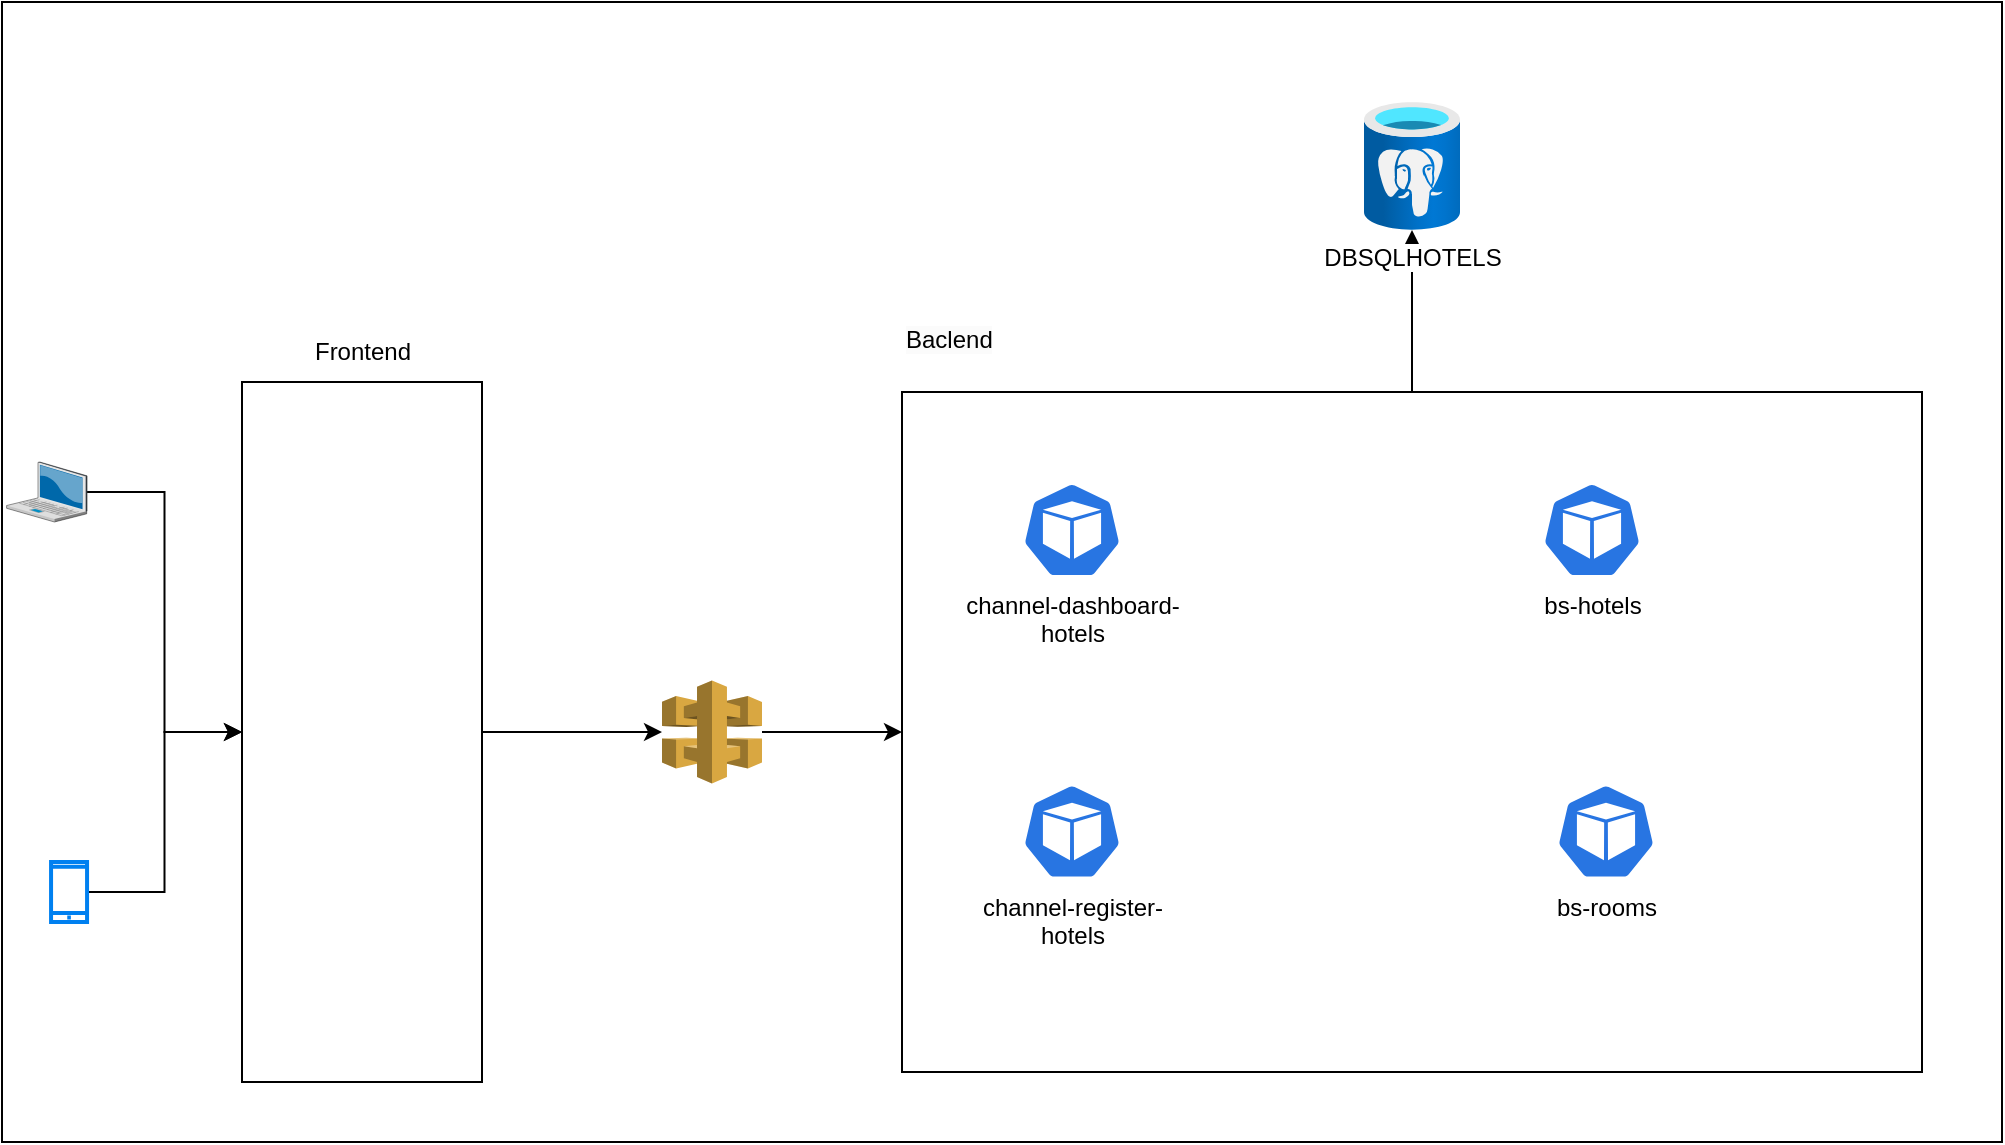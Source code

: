 <mxfile version="21.7.4" type="device">
  <diagram name="Página-1" id="bq7RzXswv1uJFJO5-sAn">
    <mxGraphModel dx="1434" dy="750" grid="1" gridSize="10" guides="1" tooltips="1" connect="1" arrows="1" fold="1" page="1" pageScale="1" pageWidth="827" pageHeight="1169" math="0" shadow="0">
      <root>
        <mxCell id="0" />
        <mxCell id="1" parent="0" />
        <mxCell id="X5GrDBOopuYj631vkxeP-22" value="" style="rounded=0;whiteSpace=wrap;html=1;" vertex="1" parent="1">
          <mxGeometry y="20" width="1000" height="570" as="geometry" />
        </mxCell>
        <mxCell id="X5GrDBOopuYj631vkxeP-19" style="edgeStyle=orthogonalEdgeStyle;rounded=0;orthogonalLoop=1;jettySize=auto;html=1;" edge="1" parent="1" source="X5GrDBOopuYj631vkxeP-13" target="X5GrDBOopuYj631vkxeP-18">
          <mxGeometry relative="1" as="geometry" />
        </mxCell>
        <mxCell id="X5GrDBOopuYj631vkxeP-13" value="" style="rounded=0;whiteSpace=wrap;html=1;" vertex="1" parent="1">
          <mxGeometry x="450" y="215" width="510" height="340" as="geometry" />
        </mxCell>
        <mxCell id="X5GrDBOopuYj631vkxeP-10" style="edgeStyle=orthogonalEdgeStyle;rounded=0;orthogonalLoop=1;jettySize=auto;html=1;entryX=0;entryY=0.5;entryDx=0;entryDy=0;" edge="1" parent="1" source="X5GrDBOopuYj631vkxeP-1" target="X5GrDBOopuYj631vkxeP-4">
          <mxGeometry relative="1" as="geometry">
            <mxPoint x="30" y="360.0" as="targetPoint" />
          </mxGeometry>
        </mxCell>
        <mxCell id="X5GrDBOopuYj631vkxeP-1" value="" style="verticalLabelPosition=bottom;sketch=0;aspect=fixed;html=1;verticalAlign=top;strokeColor=none;align=center;outlineConnect=0;shape=mxgraph.citrix.laptop_2;" vertex="1" parent="1">
          <mxGeometry x="2.3" y="250" width="40.23" height="30" as="geometry" />
        </mxCell>
        <mxCell id="X5GrDBOopuYj631vkxeP-8" style="edgeStyle=orthogonalEdgeStyle;rounded=0;orthogonalLoop=1;jettySize=auto;html=1;entryX=0;entryY=0.5;entryDx=0;entryDy=0;" edge="1" parent="1" source="X5GrDBOopuYj631vkxeP-3" target="X5GrDBOopuYj631vkxeP-4">
          <mxGeometry relative="1" as="geometry" />
        </mxCell>
        <mxCell id="X5GrDBOopuYj631vkxeP-3" value="" style="html=1;verticalLabelPosition=bottom;align=center;labelBackgroundColor=#ffffff;verticalAlign=top;strokeWidth=2;strokeColor=#0080F0;shadow=0;dashed=0;shape=mxgraph.ios7.icons.smartphone;" vertex="1" parent="1">
          <mxGeometry x="24.53" y="450" width="18" height="30" as="geometry" />
        </mxCell>
        <mxCell id="X5GrDBOopuYj631vkxeP-7" value="" style="group" vertex="1" connectable="0" parent="1">
          <mxGeometry x="120" y="180" width="120" height="380" as="geometry" />
        </mxCell>
        <mxCell id="X5GrDBOopuYj631vkxeP-4" value="&lt;p style=&quot;line-height: 120%;&quot;&gt;&lt;br&gt;&lt;/p&gt;" style="rounded=0;whiteSpace=wrap;html=1;align=left;" vertex="1" parent="X5GrDBOopuYj631vkxeP-7">
          <mxGeometry y="30" width="120" height="350" as="geometry" />
        </mxCell>
        <mxCell id="X5GrDBOopuYj631vkxeP-5" value="Frontend" style="text;html=1;align=center;verticalAlign=middle;resizable=0;points=[];autosize=1;strokeColor=none;fillColor=none;" vertex="1" parent="X5GrDBOopuYj631vkxeP-7">
          <mxGeometry x="25" width="70" height="30" as="geometry" />
        </mxCell>
        <mxCell id="X5GrDBOopuYj631vkxeP-6" value="" style="shape=image;verticalLabelPosition=bottom;labelBackgroundColor=default;verticalAlign=top;aspect=fixed;imageAspect=0;image=https://upload.wikimedia.org/wikipedia/commons/thumb/c/cf/Angular_full_color_logo.svg/250px-Angular_full_color_logo.svg.png;" vertex="1" parent="X5GrDBOopuYj631vkxeP-7">
          <mxGeometry x="22.5" y="168.75" width="72.5" height="72.5" as="geometry" />
        </mxCell>
        <mxCell id="X5GrDBOopuYj631vkxeP-14" style="edgeStyle=orthogonalEdgeStyle;rounded=0;orthogonalLoop=1;jettySize=auto;html=1;entryX=0;entryY=0.5;entryDx=0;entryDy=0;" edge="1" parent="1" source="X5GrDBOopuYj631vkxeP-11" target="X5GrDBOopuYj631vkxeP-13">
          <mxGeometry relative="1" as="geometry" />
        </mxCell>
        <mxCell id="X5GrDBOopuYj631vkxeP-11" value="" style="outlineConnect=0;dashed=0;verticalLabelPosition=bottom;verticalAlign=top;align=center;html=1;shape=mxgraph.aws3.api_gateway;fillColor=#D9A741;gradientColor=none;" vertex="1" parent="1">
          <mxGeometry x="330" y="359.25" width="50" height="51.5" as="geometry" />
        </mxCell>
        <mxCell id="X5GrDBOopuYj631vkxeP-12" style="edgeStyle=orthogonalEdgeStyle;rounded=0;orthogonalLoop=1;jettySize=auto;html=1;" edge="1" parent="1" source="X5GrDBOopuYj631vkxeP-4" target="X5GrDBOopuYj631vkxeP-11">
          <mxGeometry relative="1" as="geometry" />
        </mxCell>
        <mxCell id="X5GrDBOopuYj631vkxeP-15" value="channel-dashboard-&lt;br&gt;hotels" style="sketch=0;html=1;dashed=0;whitespace=wrap;fillColor=#2875E2;strokeColor=#ffffff;points=[[0.005,0.63,0],[0.1,0.2,0],[0.9,0.2,0],[0.5,0,0],[0.995,0.63,0],[0.72,0.99,0],[0.5,1,0],[0.28,0.99,0]];verticalLabelPosition=bottom;align=center;verticalAlign=top;shape=mxgraph.kubernetes.icon;prIcon=pod" vertex="1" parent="1">
          <mxGeometry x="510" y="260" width="50" height="48" as="geometry" />
        </mxCell>
        <mxCell id="X5GrDBOopuYj631vkxeP-16" value="channel-register-&lt;br&gt;hotels" style="sketch=0;html=1;dashed=0;whitespace=wrap;fillColor=#2875E2;strokeColor=#ffffff;points=[[0.005,0.63,0],[0.1,0.2,0],[0.9,0.2,0],[0.5,0,0],[0.995,0.63,0],[0.72,0.99,0],[0.5,1,0],[0.28,0.99,0]];verticalLabelPosition=bottom;align=center;verticalAlign=top;shape=mxgraph.kubernetes.icon;prIcon=pod" vertex="1" parent="1">
          <mxGeometry x="510" y="410.75" width="50" height="48" as="geometry" />
        </mxCell>
        <mxCell id="X5GrDBOopuYj631vkxeP-17" value="&lt;span style=&quot;color: rgb(0, 0, 0); font-family: Helvetica; font-size: 12px; font-style: normal; font-variant-ligatures: normal; font-variant-caps: normal; font-weight: 400; letter-spacing: normal; orphans: 2; text-align: center; text-indent: 0px; text-transform: none; widows: 2; word-spacing: 0px; -webkit-text-stroke-width: 0px; background-color: rgb(251, 251, 251); text-decoration-thickness: initial; text-decoration-style: initial; text-decoration-color: initial; float: none; display: inline !important;&quot;&gt;Baclend&lt;/span&gt;" style="text;whiteSpace=wrap;html=1;" vertex="1" parent="1">
          <mxGeometry x="450" y="175" width="80" height="40" as="geometry" />
        </mxCell>
        <mxCell id="X5GrDBOopuYj631vkxeP-18" value="DBSQLHOTELS" style="image;aspect=fixed;html=1;points=[];align=center;fontSize=12;image=img/lib/azure2/databases/Azure_Database_PostgreSQL_Server.svg;" vertex="1" parent="1">
          <mxGeometry x="681" y="70" width="48" height="64" as="geometry" />
        </mxCell>
        <mxCell id="X5GrDBOopuYj631vkxeP-20" value="bs-hotels" style="sketch=0;html=1;dashed=0;whitespace=wrap;fillColor=#2875E2;strokeColor=#ffffff;points=[[0.005,0.63,0],[0.1,0.2,0],[0.9,0.2,0],[0.5,0,0],[0.995,0.63,0],[0.72,0.99,0],[0.5,1,0],[0.28,0.99,0]];verticalLabelPosition=bottom;align=center;verticalAlign=top;shape=mxgraph.kubernetes.icon;prIcon=pod" vertex="1" parent="1">
          <mxGeometry x="770" y="260" width="50" height="48" as="geometry" />
        </mxCell>
        <mxCell id="X5GrDBOopuYj631vkxeP-21" value="bs-rooms" style="sketch=0;html=1;dashed=0;whitespace=wrap;fillColor=#2875E2;strokeColor=#ffffff;points=[[0.005,0.63,0],[0.1,0.2,0],[0.9,0.2,0],[0.5,0,0],[0.995,0.63,0],[0.72,0.99,0],[0.5,1,0],[0.28,0.99,0]];verticalLabelPosition=bottom;align=center;verticalAlign=top;shape=mxgraph.kubernetes.icon;prIcon=pod" vertex="1" parent="1">
          <mxGeometry x="777" y="410.75" width="50" height="48" as="geometry" />
        </mxCell>
      </root>
    </mxGraphModel>
  </diagram>
</mxfile>
